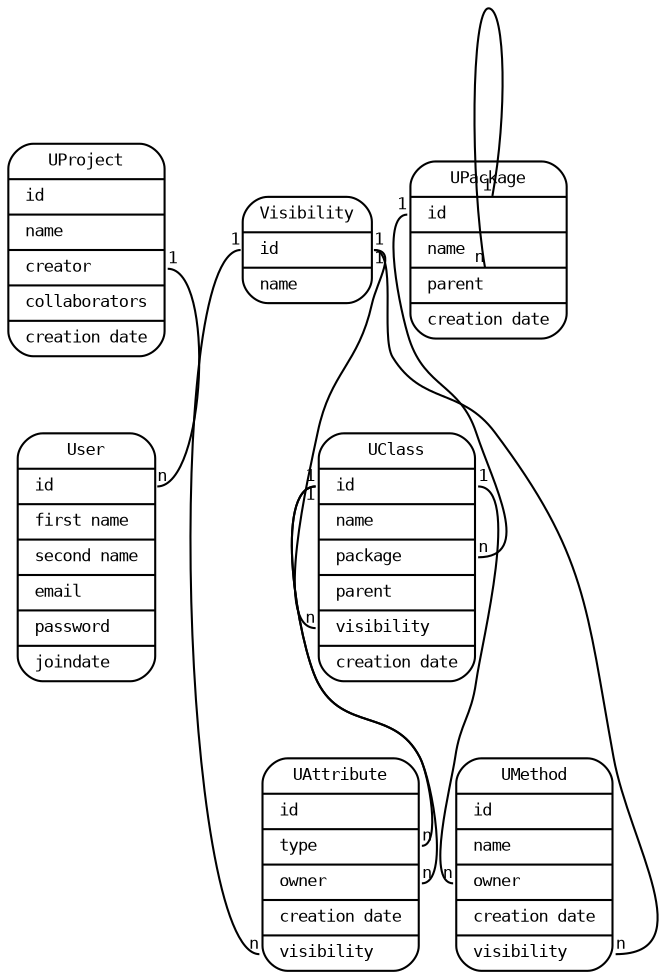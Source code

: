 // command: dot -T png -o tables.png tables.dot

digraph g {
    overlap = false

    node [
        shape = Mrecord
        fontsize = 8
        fontname = mono
    ]

    edge [
        fontsize = 8
        fontname = mono
        arrowhead = none
        headlabel = "n"
        taillabel = "1"
    ]

    User [
        label = "{User|\
            <uid>id\l|\
            <second_name>first name\l|\
            <first_name>second name\l|\
            email\l|\
            password\l|\
            joindate\l}"
    ]
    UProject [
        label = "{UProject|\
            <uid>id\l|\
            name\l|\
            <creator>creator\l|\
            <collaborators>collaborators\l|\
            creation date\l}"
    ]

    UProject:creator -> User:uid

    UPackage [
        label = "{UPackage|\
            <uid>id\l|\
            <name>name\l|\
            <parent>parent\l|\
            creation date\l}"
    ]
    UClass [
        label = "{UClass|\
            <uid>id\l|\
            <name>name\l|\
            <package>package\l|\
            <parent>parent\l|\
            <vis>visibility\l|\
            creation date\l}"
    ]
    UMethod [
        label = "{UMethod|\
            <uid>id\l|\
            <name>name\l|\
            <owner>owner\l|\
            creation date\l|\
            <vis>visibility\l}"
    ]
    UAttribute [
        label = "{UAttribute|\
            <uid>id\l|\
            <type>type\l|\
            <owner>owner\l|\
            creation date\l|\
            <vis>visibility\l}"
    ]
    Visibility [
        label = "{Visibility|<uid> id\l|name\l}"
    ]

    UPackage:uid -> UClass:package
    UClass:uid -> UMethod:owner
    UClass:uid -> UAttribute:type
    UClass:uid -> UAttribute:owner
    Visibility:uid -> UClass:vis
    Visibility:uid -> UMethod:vis
    Visibility:uid -> UAttribute:vis
    UPackage:uid -> UPackage:parent
}
